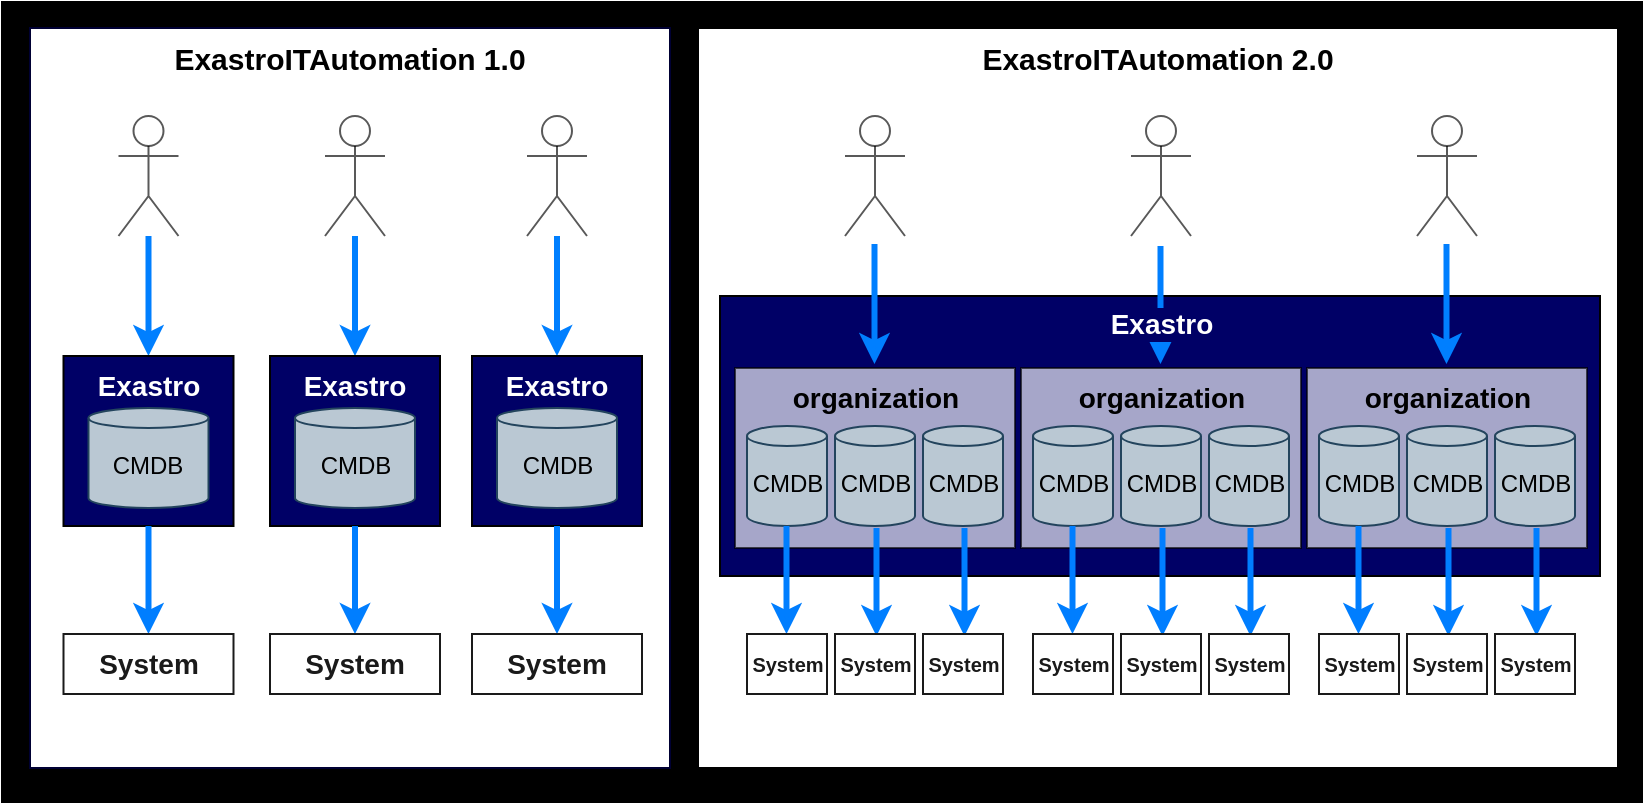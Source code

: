 <mxfile version="20.8.16" type="device"><diagram id="C5RBs43oDa-KdzZeNtuy" name="organization"><mxGraphModel dx="960" dy="614" grid="1" gridSize="10" guides="1" tooltips="1" connect="1" arrows="1" fold="1" page="1" pageScale="1" pageWidth="827" pageHeight="1169" math="0" shadow="0"><root><mxCell id="WIyWlLk6GJQsqaUBKTNV-0"/><mxCell id="WIyWlLk6GJQsqaUBKTNV-1" parent="WIyWlLk6GJQsqaUBKTNV-0"/><mxCell id="bU0eaVSx3DC5eXgP0A7Q-0" value="" style="rounded=0;whiteSpace=wrap;html=1;fillColor=#000000;" parent="WIyWlLk6GJQsqaUBKTNV-1" vertex="1"><mxGeometry x="111" y="18" width="820" height="400" as="geometry"/></mxCell><mxCell id="bU0eaVSx3DC5eXgP0A7Q-1" value="ExastroITAutomation 1.0" style="rounded=0;whiteSpace=wrap;html=1;verticalAlign=top;strokeColor=#000033;fontSize=15;fontStyle=1" parent="WIyWlLk6GJQsqaUBKTNV-1" vertex="1"><mxGeometry x="125" y="31" width="320" height="370" as="geometry"/></mxCell><mxCell id="bU0eaVSx3DC5eXgP0A7Q-2" value="ExastroITAutomation 2.0" style="rounded=0;whiteSpace=wrap;html=1;verticalAlign=top;fontSize=15;fontStyle=1" parent="WIyWlLk6GJQsqaUBKTNV-1" vertex="1"><mxGeometry x="459" y="31" width="460" height="370" as="geometry"/></mxCell><mxCell id="bU0eaVSx3DC5eXgP0A7Q-3" value="" style="shape=umlActor;verticalLabelPosition=bottom;verticalAlign=top;html=1;outlineConnect=0;fontSize=14;fillColor=#FFFFFF;opacity=65;" parent="WIyWlLk6GJQsqaUBKTNV-1" vertex="1"><mxGeometry x="169.25" y="75" width="30" height="60" as="geometry"/></mxCell><mxCell id="bU0eaVSx3DC5eXgP0A7Q-4" value="" style="shape=umlActor;verticalLabelPosition=bottom;verticalAlign=top;html=1;outlineConnect=0;fontSize=14;fillColor=#FFFFFF;opacity=65;" parent="WIyWlLk6GJQsqaUBKTNV-1" vertex="1"><mxGeometry x="272.5" y="75" width="30" height="60" as="geometry"/></mxCell><mxCell id="bU0eaVSx3DC5eXgP0A7Q-5" value="" style="shape=umlActor;verticalLabelPosition=bottom;verticalAlign=top;html=1;outlineConnect=0;fontSize=14;fillColor=#FFFFFF;opacity=65;" parent="WIyWlLk6GJQsqaUBKTNV-1" vertex="1"><mxGeometry x="373.5" y="75" width="30" height="60" as="geometry"/></mxCell><mxCell id="bU0eaVSx3DC5eXgP0A7Q-6" value="" style="edgeStyle=orthogonalEdgeStyle;rounded=0;orthogonalLoop=1;jettySize=auto;html=1;fontSize=15;strokeWidth=3;strokeColor=#007FFF;" parent="WIyWlLk6GJQsqaUBKTNV-1" edge="1"><mxGeometry relative="1" as="geometry"><mxPoint x="184.25" y="135" as="sourcePoint"/><mxPoint x="184.25" y="195" as="targetPoint"/></mxGeometry></mxCell><mxCell id="bU0eaVSx3DC5eXgP0A7Q-7" value="" style="edgeStyle=orthogonalEdgeStyle;rounded=0;orthogonalLoop=1;jettySize=auto;html=1;fontSize=15;strokeWidth=3;strokeColor=#007FFF;" parent="WIyWlLk6GJQsqaUBKTNV-1" edge="1"><mxGeometry relative="1" as="geometry"><mxPoint x="287.5" y="135" as="sourcePoint"/><mxPoint x="287.5" y="195" as="targetPoint"/></mxGeometry></mxCell><mxCell id="bU0eaVSx3DC5eXgP0A7Q-8" value="" style="edgeStyle=orthogonalEdgeStyle;rounded=0;orthogonalLoop=1;jettySize=auto;html=1;fontSize=15;strokeWidth=3;strokeColor=#007FFF;" parent="WIyWlLk6GJQsqaUBKTNV-1" edge="1"><mxGeometry relative="1" as="geometry"><mxPoint x="388.5" y="135" as="sourcePoint"/><mxPoint x="388.5" y="195" as="targetPoint"/></mxGeometry></mxCell><mxCell id="bU0eaVSx3DC5eXgP0A7Q-9" value="Exastro" style="whiteSpace=wrap;html=1;aspect=fixed;fontSize=14;fillColor=#000066;fontColor=#FFFFFF;fontStyle=1;verticalAlign=top;" parent="WIyWlLk6GJQsqaUBKTNV-1" vertex="1"><mxGeometry x="141.75" y="195" width="85" height="85" as="geometry"/></mxCell><mxCell id="bU0eaVSx3DC5eXgP0A7Q-10" value="Exastro" style="whiteSpace=wrap;html=1;aspect=fixed;fontSize=14;fillColor=#000066;fontColor=#FFFFFF;fontStyle=1;verticalAlign=top;" parent="WIyWlLk6GJQsqaUBKTNV-1" vertex="1"><mxGeometry x="245" y="195" width="85" height="85" as="geometry"/></mxCell><mxCell id="bU0eaVSx3DC5eXgP0A7Q-11" value="Exastro" style="whiteSpace=wrap;html=1;aspect=fixed;fontSize=14;fillColor=#000066;fontColor=#FFFFFF;fontStyle=1;verticalAlign=top;" parent="WIyWlLk6GJQsqaUBKTNV-1" vertex="1"><mxGeometry x="346" y="195" width="85" height="85" as="geometry"/></mxCell><mxCell id="bU0eaVSx3DC5eXgP0A7Q-12" value="CMDB" style="shape=cylinder3;whiteSpace=wrap;html=1;boundedLbl=1;backgroundOutline=1;size=5;fillColor=#bac8d3;strokeColor=#23445d;" parent="WIyWlLk6GJQsqaUBKTNV-1" vertex="1"><mxGeometry x="154.25" y="221" width="60" height="50" as="geometry"/></mxCell><mxCell id="bU0eaVSx3DC5eXgP0A7Q-13" value="CMDB" style="shape=cylinder3;whiteSpace=wrap;html=1;boundedLbl=1;backgroundOutline=1;size=5;fillColor=#bac8d3;strokeColor=#23445d;" parent="WIyWlLk6GJQsqaUBKTNV-1" vertex="1"><mxGeometry x="257.5" y="221" width="60" height="50" as="geometry"/></mxCell><mxCell id="bU0eaVSx3DC5eXgP0A7Q-14" value="CMDB" style="shape=cylinder3;whiteSpace=wrap;html=1;boundedLbl=1;backgroundOutline=1;size=5;fillColor=#bac8d3;strokeColor=#23445d;" parent="WIyWlLk6GJQsqaUBKTNV-1" vertex="1"><mxGeometry x="358.5" y="221" width="60" height="50" as="geometry"/></mxCell><mxCell id="bU0eaVSx3DC5eXgP0A7Q-15" value="" style="edgeStyle=orthogonalEdgeStyle;rounded=0;orthogonalLoop=1;jettySize=auto;html=1;fontColor=#1A1A1A;strokeColor=#007eff;strokeWidth=3;" parent="WIyWlLk6GJQsqaUBKTNV-1" edge="1"><mxGeometry relative="1" as="geometry"><mxPoint x="184.25" y="280" as="sourcePoint"/><mxPoint x="184.25" y="334" as="targetPoint"/></mxGeometry></mxCell><mxCell id="bU0eaVSx3DC5eXgP0A7Q-16" value="" style="edgeStyle=orthogonalEdgeStyle;rounded=0;orthogonalLoop=1;jettySize=auto;html=1;fontColor=#1A1A1A;strokeColor=#007eff;strokeWidth=3;" parent="WIyWlLk6GJQsqaUBKTNV-1" edge="1"><mxGeometry relative="1" as="geometry"><mxPoint x="287.5" y="280" as="sourcePoint"/><mxPoint x="287.5" y="334" as="targetPoint"/></mxGeometry></mxCell><mxCell id="bU0eaVSx3DC5eXgP0A7Q-17" value="" style="edgeStyle=orthogonalEdgeStyle;rounded=0;orthogonalLoop=1;jettySize=auto;html=1;fontColor=#1A1A1A;strokeColor=#007eff;strokeWidth=3;" parent="WIyWlLk6GJQsqaUBKTNV-1" edge="1"><mxGeometry relative="1" as="geometry"><mxPoint x="388.5" y="280" as="sourcePoint"/><mxPoint x="388.5" y="334" as="targetPoint"/></mxGeometry></mxCell><mxCell id="bU0eaVSx3DC5eXgP0A7Q-18" value="System" style="rounded=0;whiteSpace=wrap;html=1;fontSize=14;fillColor=#FFFFFF;align=center;verticalAlign=middle;fontColor=#1A1A1A;fontStyle=1;strokeColor=#1A1A1A;" parent="WIyWlLk6GJQsqaUBKTNV-1" vertex="1"><mxGeometry x="141.75" y="334" width="85" height="30" as="geometry"/></mxCell><mxCell id="bU0eaVSx3DC5eXgP0A7Q-19" value="System" style="rounded=0;whiteSpace=wrap;html=1;fontSize=14;fillColor=#FFFFFF;align=center;verticalAlign=middle;fontColor=#1A1A1A;fontStyle=1;strokeColor=#1A1A1A;" parent="WIyWlLk6GJQsqaUBKTNV-1" vertex="1"><mxGeometry x="245" y="334" width="85" height="30" as="geometry"/></mxCell><mxCell id="bU0eaVSx3DC5eXgP0A7Q-20" value="System" style="rounded=0;whiteSpace=wrap;html=1;fontSize=14;fillColor=#FFFFFF;align=center;verticalAlign=middle;fontColor=#1A1A1A;fontStyle=1;strokeColor=#1A1A1A;" parent="WIyWlLk6GJQsqaUBKTNV-1" vertex="1"><mxGeometry x="346" y="334" width="85" height="30" as="geometry"/></mxCell><mxCell id="bU0eaVSx3DC5eXgP0A7Q-21" value="" style="shape=umlActor;verticalLabelPosition=bottom;verticalAlign=top;html=1;outlineConnect=0;fontSize=14;fillColor=#FFFFFF;opacity=65;" parent="WIyWlLk6GJQsqaUBKTNV-1" vertex="1"><mxGeometry x="532.5" y="75" width="30" height="60" as="geometry"/></mxCell><mxCell id="bU0eaVSx3DC5eXgP0A7Q-22" value="" style="shape=umlActor;verticalLabelPosition=bottom;verticalAlign=top;html=1;outlineConnect=0;fontSize=14;fillColor=#FFFFFF;opacity=65;" parent="WIyWlLk6GJQsqaUBKTNV-1" vertex="1"><mxGeometry x="675.5" y="75" width="30" height="60" as="geometry"/></mxCell><mxCell id="bU0eaVSx3DC5eXgP0A7Q-23" value="" style="shape=umlActor;verticalLabelPosition=bottom;verticalAlign=top;html=1;outlineConnect=0;fontSize=14;fillColor=#FFFFFF;opacity=65;" parent="WIyWlLk6GJQsqaUBKTNV-1" vertex="1"><mxGeometry x="818.5" y="75" width="30" height="60" as="geometry"/></mxCell><mxCell id="bU0eaVSx3DC5eXgP0A7Q-24" value="" style="rounded=0;whiteSpace=wrap;html=1;fontSize=14;fillColor=#000066;align=center;verticalAlign=top;fontColor=#FFFFFF;fontStyle=1" parent="WIyWlLk6GJQsqaUBKTNV-1" vertex="1"><mxGeometry x="470" y="165" width="440" height="140" as="geometry"/></mxCell><mxCell id="bU0eaVSx3DC5eXgP0A7Q-25" value="organization" style="rounded=0;whiteSpace=wrap;html=1;fontSize=14;fillColor=#FFFFFF;opacity=65;fontStyle=1;verticalAlign=top;" parent="WIyWlLk6GJQsqaUBKTNV-1" vertex="1"><mxGeometry x="477.5" y="201" width="140" height="90" as="geometry"/></mxCell><mxCell id="bU0eaVSx3DC5eXgP0A7Q-26" value="organization" style="rounded=0;whiteSpace=wrap;html=1;fontSize=14;fillColor=#FFFFFF;opacity=65;fontStyle=1;verticalAlign=top;" parent="WIyWlLk6GJQsqaUBKTNV-1" vertex="1"><mxGeometry x="620.5" y="201" width="140" height="90" as="geometry"/></mxCell><mxCell id="bU0eaVSx3DC5eXgP0A7Q-27" value="organization" style="rounded=0;whiteSpace=wrap;html=1;fontSize=14;fillColor=#FFFFFF;opacity=65;fontStyle=1;verticalAlign=top;" parent="WIyWlLk6GJQsqaUBKTNV-1" vertex="1"><mxGeometry x="763.5" y="201" width="140" height="90" as="geometry"/></mxCell><mxCell id="bU0eaVSx3DC5eXgP0A7Q-28" value="CMDB" style="shape=cylinder3;whiteSpace=wrap;html=1;boundedLbl=1;backgroundOutline=1;size=5;fillColor=#bac8d3;strokeColor=#23445d;" parent="WIyWlLk6GJQsqaUBKTNV-1" vertex="1"><mxGeometry x="483.5" y="230" width="40" height="50" as="geometry"/></mxCell><mxCell id="bU0eaVSx3DC5eXgP0A7Q-29" value="CMDB" style="shape=cylinder3;whiteSpace=wrap;html=1;boundedLbl=1;backgroundOutline=1;size=5;fillColor=#bac8d3;strokeColor=#23445d;" parent="WIyWlLk6GJQsqaUBKTNV-1" vertex="1"><mxGeometry x="527.5" y="230" width="40" height="50" as="geometry"/></mxCell><mxCell id="bU0eaVSx3DC5eXgP0A7Q-30" value="CMDB" style="shape=cylinder3;whiteSpace=wrap;html=1;boundedLbl=1;backgroundOutline=1;size=5;fillColor=#bac8d3;strokeColor=#23445d;" parent="WIyWlLk6GJQsqaUBKTNV-1" vertex="1"><mxGeometry x="571.5" y="230" width="40" height="50" as="geometry"/></mxCell><mxCell id="bU0eaVSx3DC5eXgP0A7Q-31" value="CMDB" style="shape=cylinder3;whiteSpace=wrap;html=1;boundedLbl=1;backgroundOutline=1;size=5;fillColor=#bac8d3;strokeColor=#23445d;" parent="WIyWlLk6GJQsqaUBKTNV-1" vertex="1"><mxGeometry x="626.5" y="230" width="40" height="50" as="geometry"/></mxCell><mxCell id="bU0eaVSx3DC5eXgP0A7Q-32" value="CMDB" style="shape=cylinder3;whiteSpace=wrap;html=1;boundedLbl=1;backgroundOutline=1;size=5;fillColor=#bac8d3;strokeColor=#23445d;" parent="WIyWlLk6GJQsqaUBKTNV-1" vertex="1"><mxGeometry x="670.5" y="230" width="40" height="50" as="geometry"/></mxCell><mxCell id="bU0eaVSx3DC5eXgP0A7Q-33" value="CMDB" style="shape=cylinder3;whiteSpace=wrap;html=1;boundedLbl=1;backgroundOutline=1;size=5;fillColor=#bac8d3;strokeColor=#23445d;" parent="WIyWlLk6GJQsqaUBKTNV-1" vertex="1"><mxGeometry x="714.5" y="230" width="40" height="50" as="geometry"/></mxCell><mxCell id="bU0eaVSx3DC5eXgP0A7Q-34" value="CMDB" style="shape=cylinder3;whiteSpace=wrap;html=1;boundedLbl=1;backgroundOutline=1;size=5;fillColor=#bac8d3;strokeColor=#23445d;" parent="WIyWlLk6GJQsqaUBKTNV-1" vertex="1"><mxGeometry x="769.5" y="230" width="40" height="50" as="geometry"/></mxCell><mxCell id="bU0eaVSx3DC5eXgP0A7Q-35" value="CMDB" style="shape=cylinder3;whiteSpace=wrap;html=1;boundedLbl=1;backgroundOutline=1;size=5;fillColor=#bac8d3;strokeColor=#23445d;" parent="WIyWlLk6GJQsqaUBKTNV-1" vertex="1"><mxGeometry x="813.5" y="230" width="40" height="50" as="geometry"/></mxCell><mxCell id="bU0eaVSx3DC5eXgP0A7Q-36" value="CMDB" style="shape=cylinder3;whiteSpace=wrap;html=1;boundedLbl=1;backgroundOutline=1;size=5;fillColor=#bac8d3;strokeColor=#23445d;" parent="WIyWlLk6GJQsqaUBKTNV-1" vertex="1"><mxGeometry x="857.5" y="230" width="40" height="50" as="geometry"/></mxCell><mxCell id="bU0eaVSx3DC5eXgP0A7Q-37" value="" style="edgeStyle=orthogonalEdgeStyle;rounded=0;orthogonalLoop=1;jettySize=auto;html=1;fontSize=15;strokeWidth=3;strokeColor=#007FFF;" parent="WIyWlLk6GJQsqaUBKTNV-1" edge="1"><mxGeometry relative="1" as="geometry"><mxPoint x="547.25" y="139" as="sourcePoint"/><mxPoint x="547.25" y="199" as="targetPoint"/></mxGeometry></mxCell><mxCell id="bU0eaVSx3DC5eXgP0A7Q-38" value="" style="edgeStyle=orthogonalEdgeStyle;rounded=0;orthogonalLoop=1;jettySize=auto;html=1;fontSize=15;strokeWidth=3;strokeColor=#007FFF;" parent="WIyWlLk6GJQsqaUBKTNV-1" edge="1"><mxGeometry relative="1" as="geometry"><mxPoint x="690.25" y="184" as="sourcePoint"/><mxPoint x="690.25" y="199" as="targetPoint"/></mxGeometry></mxCell><mxCell id="bU0eaVSx3DC5eXgP0A7Q-39" value="" style="edgeStyle=orthogonalEdgeStyle;rounded=0;orthogonalLoop=1;jettySize=auto;html=1;fontSize=15;strokeWidth=3;strokeColor=#007FFF;" parent="WIyWlLk6GJQsqaUBKTNV-1" edge="1"><mxGeometry relative="1" as="geometry"><mxPoint x="833.25" y="139" as="sourcePoint"/><mxPoint x="833.25" y="199" as="targetPoint"/></mxGeometry></mxCell><mxCell id="bU0eaVSx3DC5eXgP0A7Q-40" value="" style="edgeStyle=orthogonalEdgeStyle;rounded=0;orthogonalLoop=1;jettySize=auto;html=1;fontColor=#1A1A1A;strokeColor=#007eff;strokeWidth=3;" parent="WIyWlLk6GJQsqaUBKTNV-1" edge="1"><mxGeometry relative="1" as="geometry"><mxPoint x="503.25" y="280" as="sourcePoint"/><mxPoint x="503.25" y="334.0" as="targetPoint"/></mxGeometry></mxCell><mxCell id="bU0eaVSx3DC5eXgP0A7Q-41" value="" style="edgeStyle=orthogonalEdgeStyle;rounded=0;orthogonalLoop=1;jettySize=auto;html=1;fontColor=#1A1A1A;strokeColor=#007eff;strokeWidth=3;" parent="WIyWlLk6GJQsqaUBKTNV-1" edge="1"><mxGeometry relative="1" as="geometry"><mxPoint x="548.25" y="281" as="sourcePoint"/><mxPoint x="548.25" y="335.0" as="targetPoint"/></mxGeometry></mxCell><mxCell id="bU0eaVSx3DC5eXgP0A7Q-42" value="" style="edgeStyle=orthogonalEdgeStyle;rounded=0;orthogonalLoop=1;jettySize=auto;html=1;fontColor=#1A1A1A;strokeColor=#007eff;strokeWidth=3;" parent="WIyWlLk6GJQsqaUBKTNV-1" edge="1"><mxGeometry relative="1" as="geometry"><mxPoint x="592.25" y="281" as="sourcePoint"/><mxPoint x="592.25" y="335.0" as="targetPoint"/></mxGeometry></mxCell><mxCell id="bU0eaVSx3DC5eXgP0A7Q-43" value="" style="edgeStyle=orthogonalEdgeStyle;rounded=0;orthogonalLoop=1;jettySize=auto;html=1;fontColor=#1A1A1A;strokeColor=#007eff;strokeWidth=3;" parent="WIyWlLk6GJQsqaUBKTNV-1" edge="1"><mxGeometry relative="1" as="geometry"><mxPoint x="646.25" y="280" as="sourcePoint"/><mxPoint x="646.25" y="334.0" as="targetPoint"/></mxGeometry></mxCell><mxCell id="bU0eaVSx3DC5eXgP0A7Q-44" value="" style="edgeStyle=orthogonalEdgeStyle;rounded=0;orthogonalLoop=1;jettySize=auto;html=1;fontColor=#1A1A1A;strokeColor=#007eff;strokeWidth=3;" parent="WIyWlLk6GJQsqaUBKTNV-1" edge="1"><mxGeometry relative="1" as="geometry"><mxPoint x="691.25" y="281" as="sourcePoint"/><mxPoint x="691.25" y="335.0" as="targetPoint"/></mxGeometry></mxCell><mxCell id="bU0eaVSx3DC5eXgP0A7Q-45" value="" style="edgeStyle=orthogonalEdgeStyle;rounded=0;orthogonalLoop=1;jettySize=auto;html=1;fontColor=#1A1A1A;strokeColor=#007eff;strokeWidth=3;" parent="WIyWlLk6GJQsqaUBKTNV-1" edge="1"><mxGeometry relative="1" as="geometry"><mxPoint x="735.25" y="281" as="sourcePoint"/><mxPoint x="735.25" y="335.0" as="targetPoint"/></mxGeometry></mxCell><mxCell id="bU0eaVSx3DC5eXgP0A7Q-46" value="" style="edgeStyle=orthogonalEdgeStyle;rounded=0;orthogonalLoop=1;jettySize=auto;html=1;fontColor=#1A1A1A;strokeColor=#007eff;strokeWidth=3;" parent="WIyWlLk6GJQsqaUBKTNV-1" edge="1"><mxGeometry relative="1" as="geometry"><mxPoint x="789.25" y="280" as="sourcePoint"/><mxPoint x="789.25" y="334.0" as="targetPoint"/></mxGeometry></mxCell><mxCell id="bU0eaVSx3DC5eXgP0A7Q-47" value="" style="edgeStyle=orthogonalEdgeStyle;rounded=0;orthogonalLoop=1;jettySize=auto;html=1;fontColor=#1A1A1A;strokeColor=#007eff;strokeWidth=3;" parent="WIyWlLk6GJQsqaUBKTNV-1" edge="1"><mxGeometry relative="1" as="geometry"><mxPoint x="834.25" y="281" as="sourcePoint"/><mxPoint x="834.25" y="335.0" as="targetPoint"/></mxGeometry></mxCell><mxCell id="bU0eaVSx3DC5eXgP0A7Q-48" value="" style="edgeStyle=orthogonalEdgeStyle;rounded=0;orthogonalLoop=1;jettySize=auto;html=1;fontColor=#1A1A1A;strokeColor=#007eff;strokeWidth=3;" parent="WIyWlLk6GJQsqaUBKTNV-1" edge="1"><mxGeometry relative="1" as="geometry"><mxPoint x="878.25" y="281" as="sourcePoint"/><mxPoint x="878.25" y="335.0" as="targetPoint"/></mxGeometry></mxCell><mxCell id="bU0eaVSx3DC5eXgP0A7Q-49" value="System" style="rounded=0;whiteSpace=wrap;html=1;fontSize=10;fillColor=#FFFFFF;align=center;verticalAlign=middle;fontColor=#1A1A1A;fontStyle=1;strokeColor=#1A1A1A;" parent="WIyWlLk6GJQsqaUBKTNV-1" vertex="1"><mxGeometry x="483.5" y="334" width="40" height="30" as="geometry"/></mxCell><mxCell id="bU0eaVSx3DC5eXgP0A7Q-50" value="System" style="rounded=0;whiteSpace=wrap;html=1;fontSize=10;fillColor=#FFFFFF;align=center;verticalAlign=middle;fontColor=#1A1A1A;fontStyle=1;strokeColor=#1A1A1A;" parent="WIyWlLk6GJQsqaUBKTNV-1" vertex="1"><mxGeometry x="527.5" y="334" width="40" height="30" as="geometry"/></mxCell><mxCell id="bU0eaVSx3DC5eXgP0A7Q-51" value="System" style="rounded=0;whiteSpace=wrap;html=1;fontSize=10;fillColor=#FFFFFF;align=center;verticalAlign=middle;fontColor=#1A1A1A;fontStyle=1;strokeColor=#1A1A1A;" parent="WIyWlLk6GJQsqaUBKTNV-1" vertex="1"><mxGeometry x="571.5" y="334" width="40" height="30" as="geometry"/></mxCell><mxCell id="bU0eaVSx3DC5eXgP0A7Q-52" value="System" style="rounded=0;whiteSpace=wrap;html=1;fontSize=10;fillColor=#FFFFFF;align=center;verticalAlign=middle;fontColor=#1A1A1A;fontStyle=1;strokeColor=#1A1A1A;" parent="WIyWlLk6GJQsqaUBKTNV-1" vertex="1"><mxGeometry x="626.5" y="334" width="40" height="30" as="geometry"/></mxCell><mxCell id="bU0eaVSx3DC5eXgP0A7Q-53" value="System" style="rounded=0;whiteSpace=wrap;html=1;fontSize=10;fillColor=#FFFFFF;align=center;verticalAlign=middle;fontColor=#1A1A1A;fontStyle=1;strokeColor=#1A1A1A;" parent="WIyWlLk6GJQsqaUBKTNV-1" vertex="1"><mxGeometry x="670.5" y="334" width="40" height="30" as="geometry"/></mxCell><mxCell id="bU0eaVSx3DC5eXgP0A7Q-54" value="System" style="rounded=0;whiteSpace=wrap;html=1;fontSize=10;fillColor=#FFFFFF;align=center;verticalAlign=middle;fontColor=#1A1A1A;fontStyle=1;strokeColor=#1A1A1A;" parent="WIyWlLk6GJQsqaUBKTNV-1" vertex="1"><mxGeometry x="714.5" y="334" width="40" height="30" as="geometry"/></mxCell><mxCell id="bU0eaVSx3DC5eXgP0A7Q-55" value="System" style="rounded=0;whiteSpace=wrap;html=1;fontSize=10;fillColor=#FFFFFF;align=center;verticalAlign=middle;fontColor=#1A1A1A;fontStyle=1;strokeColor=#1A1A1A;" parent="WIyWlLk6GJQsqaUBKTNV-1" vertex="1"><mxGeometry x="769.5" y="334" width="40" height="30" as="geometry"/></mxCell><mxCell id="bU0eaVSx3DC5eXgP0A7Q-56" value="System" style="rounded=0;whiteSpace=wrap;html=1;fontSize=10;fillColor=#FFFFFF;align=center;verticalAlign=middle;fontColor=#1A1A1A;fontStyle=1;strokeColor=#1A1A1A;" parent="WIyWlLk6GJQsqaUBKTNV-1" vertex="1"><mxGeometry x="813.5" y="334" width="40" height="30" as="geometry"/></mxCell><mxCell id="bU0eaVSx3DC5eXgP0A7Q-57" value="System" style="rounded=0;whiteSpace=wrap;html=1;fontSize=10;fillColor=#FFFFFF;align=center;verticalAlign=middle;fontColor=#1A1A1A;fontStyle=1;strokeColor=#1A1A1A;" parent="WIyWlLk6GJQsqaUBKTNV-1" vertex="1"><mxGeometry x="857.5" y="334" width="40" height="30" as="geometry"/></mxCell><mxCell id="bU0eaVSx3DC5eXgP0A7Q-58" value="" style="edgeStyle=orthogonalEdgeStyle;rounded=0;orthogonalLoop=1;jettySize=auto;html=1;fontSize=15;strokeWidth=3;strokeColor=#007FFF;startArrow=none;startFill=0;endArrow=none;endFill=0;" parent="WIyWlLk6GJQsqaUBKTNV-1" edge="1"><mxGeometry relative="1" as="geometry"><mxPoint x="690.25" y="140" as="sourcePoint"/><mxPoint x="690.25" y="176" as="targetPoint"/></mxGeometry></mxCell><mxCell id="bU0eaVSx3DC5eXgP0A7Q-60" value="&lt;span style=&quot;&quot;&gt;Exastro&lt;/span&gt;" style="rounded=0;html=1;fontSize=14;fillColor=none;align=center;verticalAlign=top;fontColor=#FFFFFF;fontStyle=1;strokeColor=none;horizontal=1;whiteSpace=wrap;labelBackgroundColor=#000066;glass=0;shadow=0;" parent="WIyWlLk6GJQsqaUBKTNV-1" vertex="1"><mxGeometry x="665.5" y="164" width="50" height="15" as="geometry"/></mxCell></root></mxGraphModel></diagram></mxfile>